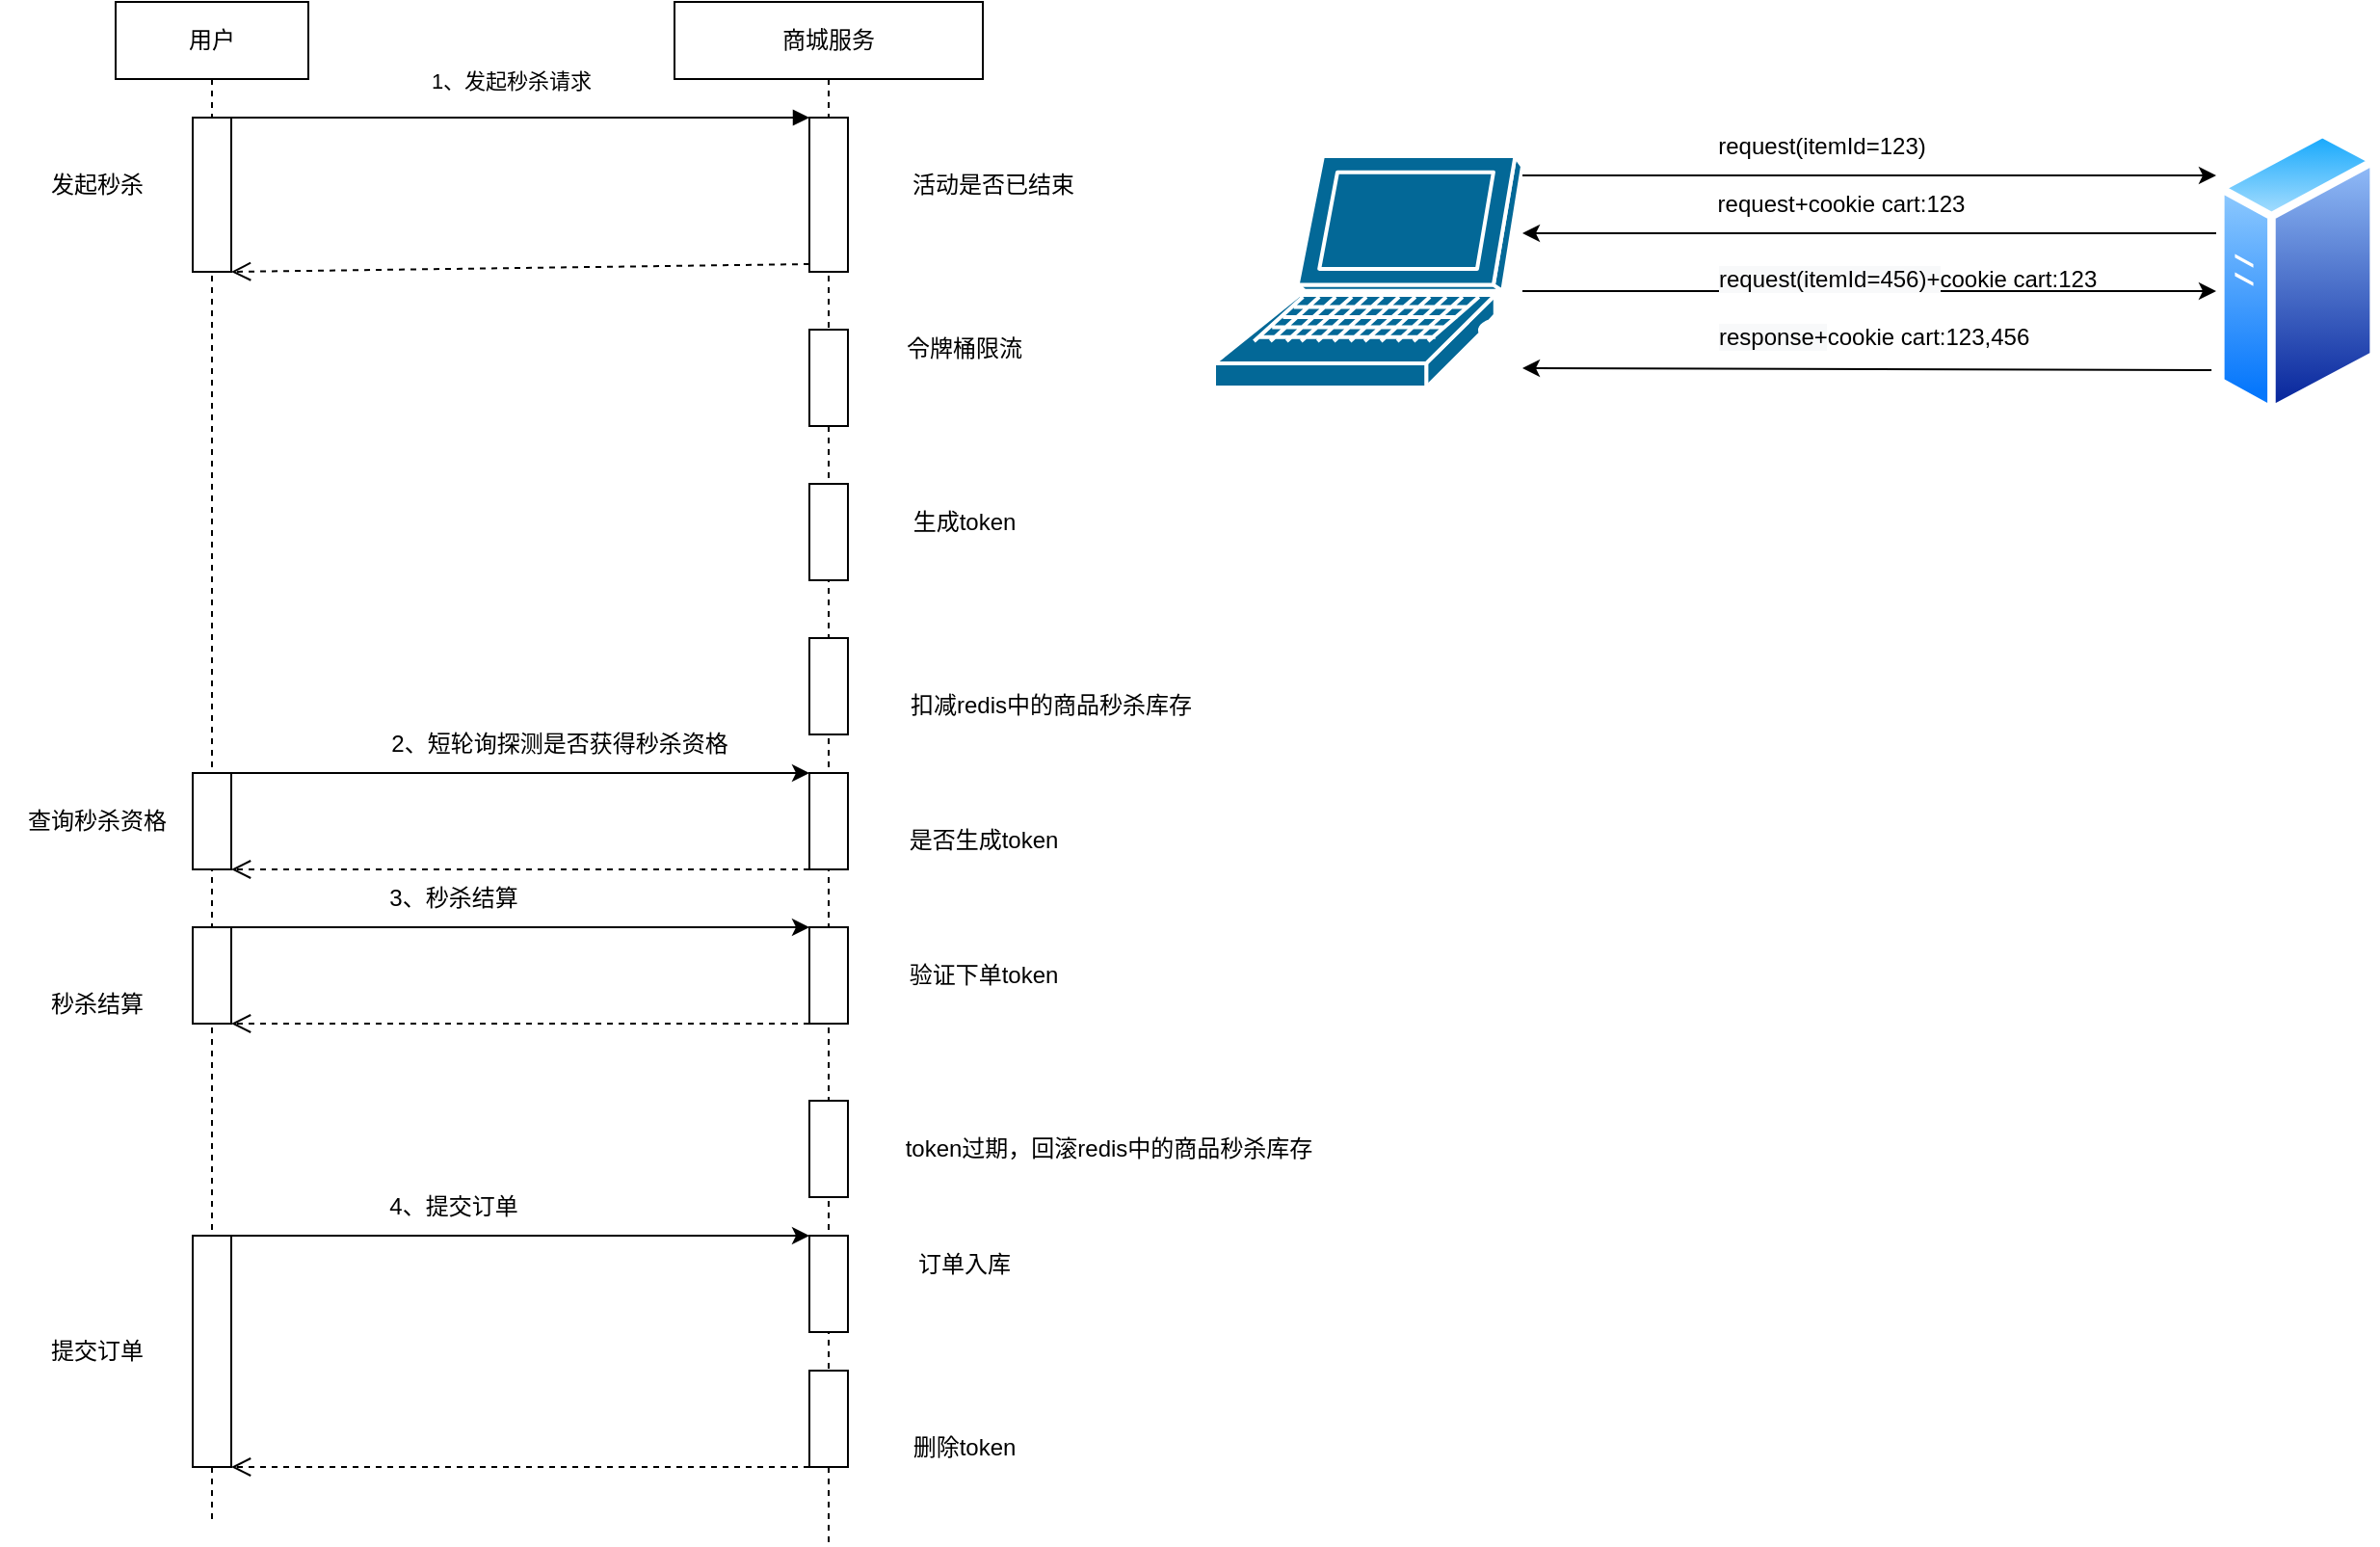 <mxfile version="20.6.2" type="github">
  <diagram id="4Y32ba66QtfCY48dSmAX" name="第 1 页">
    <mxGraphModel dx="992" dy="579" grid="1" gridSize="10" guides="1" tooltips="1" connect="1" arrows="1" fold="1" page="1" pageScale="1" pageWidth="3300" pageHeight="4681" math="0" shadow="0">
      <root>
        <mxCell id="0" />
        <mxCell id="1" parent="0" />
        <mxCell id="ReLC726yvotE5dXZ1UYB-1" value="用户" style="shape=umlLifeline;perimeter=lifelinePerimeter;whiteSpace=wrap;html=1;container=1;collapsible=0;recursiveResize=0;outlineConnect=0;" parent="1" vertex="1">
          <mxGeometry x="210" y="60" width="100" height="790" as="geometry" />
        </mxCell>
        <mxCell id="NoOIE4BbJ2oG4agebCFr-31" value="" style="rounded=0;whiteSpace=wrap;html=1;" vertex="1" parent="ReLC726yvotE5dXZ1UYB-1">
          <mxGeometry x="40" y="400" width="20" height="50" as="geometry" />
        </mxCell>
        <mxCell id="NoOIE4BbJ2oG4agebCFr-33" value="" style="html=1;points=[];perimeter=orthogonalPerimeter;" vertex="1" parent="ReLC726yvotE5dXZ1UYB-1">
          <mxGeometry x="40" y="60" width="20" height="80" as="geometry" />
        </mxCell>
        <mxCell id="NoOIE4BbJ2oG4agebCFr-39" value="" style="rounded=0;whiteSpace=wrap;html=1;" vertex="1" parent="ReLC726yvotE5dXZ1UYB-1">
          <mxGeometry x="40" y="480" width="20" height="50" as="geometry" />
        </mxCell>
        <mxCell id="NoOIE4BbJ2oG4agebCFr-51" value="" style="rounded=0;whiteSpace=wrap;html=1;" vertex="1" parent="ReLC726yvotE5dXZ1UYB-1">
          <mxGeometry x="40" y="640" width="20" height="120" as="geometry" />
        </mxCell>
        <mxCell id="ReLC726yvotE5dXZ1UYB-2" value="商城服务" style="shape=umlLifeline;perimeter=lifelinePerimeter;whiteSpace=wrap;html=1;container=1;collapsible=0;recursiveResize=0;outlineConnect=0;" parent="1" vertex="1">
          <mxGeometry x="500" y="60" width="160" height="800" as="geometry" />
        </mxCell>
        <mxCell id="ReLC726yvotE5dXZ1UYB-3" value="" style="html=1;points=[];perimeter=orthogonalPerimeter;" parent="ReLC726yvotE5dXZ1UYB-2" vertex="1">
          <mxGeometry x="70" y="60" width="20" height="80" as="geometry" />
        </mxCell>
        <mxCell id="NoOIE4BbJ2oG4agebCFr-23" value="" style="rounded=0;whiteSpace=wrap;html=1;" vertex="1" parent="ReLC726yvotE5dXZ1UYB-2">
          <mxGeometry x="70" y="170" width="20" height="50" as="geometry" />
        </mxCell>
        <mxCell id="NoOIE4BbJ2oG4agebCFr-25" value="" style="rounded=0;whiteSpace=wrap;html=1;" vertex="1" parent="ReLC726yvotE5dXZ1UYB-2">
          <mxGeometry x="70" y="250" width="20" height="50" as="geometry" />
        </mxCell>
        <mxCell id="NoOIE4BbJ2oG4agebCFr-27" value="" style="rounded=0;whiteSpace=wrap;html=1;" vertex="1" parent="ReLC726yvotE5dXZ1UYB-2">
          <mxGeometry x="70" y="330" width="20" height="50" as="geometry" />
        </mxCell>
        <mxCell id="NoOIE4BbJ2oG4agebCFr-29" value="" style="rounded=0;whiteSpace=wrap;html=1;" vertex="1" parent="ReLC726yvotE5dXZ1UYB-2">
          <mxGeometry x="70" y="400" width="20" height="50" as="geometry" />
        </mxCell>
        <mxCell id="NoOIE4BbJ2oG4agebCFr-40" value="" style="rounded=0;whiteSpace=wrap;html=1;" vertex="1" parent="ReLC726yvotE5dXZ1UYB-2">
          <mxGeometry x="70" y="480" width="20" height="50" as="geometry" />
        </mxCell>
        <mxCell id="NoOIE4BbJ2oG4agebCFr-47" value="" style="rounded=0;whiteSpace=wrap;html=1;" vertex="1" parent="ReLC726yvotE5dXZ1UYB-2">
          <mxGeometry x="70" y="570" width="20" height="50" as="geometry" />
        </mxCell>
        <mxCell id="NoOIE4BbJ2oG4agebCFr-50" value="" style="rounded=0;whiteSpace=wrap;html=1;" vertex="1" parent="ReLC726yvotE5dXZ1UYB-2">
          <mxGeometry x="70" y="710" width="20" height="50" as="geometry" />
        </mxCell>
        <mxCell id="NoOIE4BbJ2oG4agebCFr-49" value="" style="rounded=0;whiteSpace=wrap;html=1;" vertex="1" parent="ReLC726yvotE5dXZ1UYB-2">
          <mxGeometry x="70" y="640" width="20" height="50" as="geometry" />
        </mxCell>
        <mxCell id="ReLC726yvotE5dXZ1UYB-4" value="1、发起秒杀请求" style="html=1;verticalAlign=bottom;endArrow=block;entryX=0;entryY=0;rounded=0;" parent="1" target="ReLC726yvotE5dXZ1UYB-3" edge="1">
          <mxGeometry x="-0.033" y="10" relative="1" as="geometry">
            <mxPoint x="270" y="120" as="sourcePoint" />
            <Array as="points">
              <mxPoint x="410" y="120" />
            </Array>
            <mxPoint as="offset" />
          </mxGeometry>
        </mxCell>
        <mxCell id="ReLC726yvotE5dXZ1UYB-5" value="" style="html=1;verticalAlign=bottom;endArrow=open;dashed=1;endSize=8;exitX=0;exitY=0.95;rounded=0;" parent="1" source="ReLC726yvotE5dXZ1UYB-3" edge="1">
          <mxGeometry x="-0.137" y="-38" relative="1" as="geometry">
            <mxPoint x="270" y="200" as="targetPoint" />
            <mxPoint as="offset" />
          </mxGeometry>
        </mxCell>
        <mxCell id="ReLC726yvotE5dXZ1UYB-6" value="" style="shape=mxgraph.cisco.computers_and_peripherals.laptop;sketch=0;html=1;pointerEvents=1;dashed=0;fillColor=#036897;strokeColor=#ffffff;strokeWidth=2;verticalLabelPosition=bottom;verticalAlign=top;align=center;outlineConnect=0;" parent="1" vertex="1">
          <mxGeometry x="780" y="140" width="160" height="120" as="geometry" />
        </mxCell>
        <mxCell id="ReLC726yvotE5dXZ1UYB-7" value="" style="aspect=fixed;perimeter=ellipsePerimeter;html=1;align=center;shadow=0;dashed=0;spacingTop=3;image;image=img/lib/active_directory/generic_server.svg;" parent="1" vertex="1">
          <mxGeometry x="1300" y="125" width="84" height="150" as="geometry" />
        </mxCell>
        <mxCell id="NoOIE4BbJ2oG4agebCFr-5" value="" style="endArrow=classic;html=1;rounded=0;" edge="1" parent="1">
          <mxGeometry relative="1" as="geometry">
            <mxPoint x="940" y="150" as="sourcePoint" />
            <mxPoint x="1300" y="150" as="targetPoint" />
          </mxGeometry>
        </mxCell>
        <mxCell id="NoOIE4BbJ2oG4agebCFr-10" value="" style="endArrow=classic;html=1;rounded=0;" edge="1" parent="1">
          <mxGeometry relative="1" as="geometry">
            <mxPoint x="1300" y="180" as="sourcePoint" />
            <mxPoint x="940" y="180" as="targetPoint" />
          </mxGeometry>
        </mxCell>
        <mxCell id="NoOIE4BbJ2oG4agebCFr-12" value="" style="endArrow=classic;html=1;rounded=0;" edge="1" parent="1">
          <mxGeometry relative="1" as="geometry">
            <mxPoint x="940" y="210" as="sourcePoint" />
            <mxPoint x="1300" y="210" as="targetPoint" />
          </mxGeometry>
        </mxCell>
        <mxCell id="NoOIE4BbJ2oG4agebCFr-14" value="" style="endArrow=classic;html=1;rounded=0;exitX=-0.029;exitY=0.84;exitDx=0;exitDy=0;exitPerimeter=0;" edge="1" parent="1" source="ReLC726yvotE5dXZ1UYB-7">
          <mxGeometry relative="1" as="geometry">
            <mxPoint x="1290" y="250" as="sourcePoint" />
            <mxPoint x="940" y="250" as="targetPoint" />
          </mxGeometry>
        </mxCell>
        <mxCell id="NoOIE4BbJ2oG4agebCFr-16" value="request(itemId=123)" style="text;html=1;align=center;verticalAlign=middle;resizable=0;points=[];autosize=1;strokeColor=none;fillColor=none;" vertex="1" parent="1">
          <mxGeometry x="1030" y="120" width="130" height="30" as="geometry" />
        </mxCell>
        <mxCell id="NoOIE4BbJ2oG4agebCFr-17" value="request+cookie cart:123" style="text;html=1;align=center;verticalAlign=middle;resizable=0;points=[];autosize=1;strokeColor=none;fillColor=none;" vertex="1" parent="1">
          <mxGeometry x="1030" y="150" width="150" height="30" as="geometry" />
        </mxCell>
        <mxCell id="NoOIE4BbJ2oG4agebCFr-18" value="&lt;span style=&quot;color: rgb(0, 0, 0); font-family: Helvetica; font-size: 12px; font-style: normal; font-variant-ligatures: normal; font-variant-caps: normal; font-weight: 400; letter-spacing: normal; orphans: 2; text-align: center; text-indent: 0px; text-transform: none; widows: 2; word-spacing: 0px; -webkit-text-stroke-width: 0px; background-color: rgb(248, 249, 250); text-decoration-thickness: initial; text-decoration-style: initial; text-decoration-color: initial; float: none; display: inline !important;&quot;&gt;request(itemId=456)+&lt;/span&gt;&lt;span style=&quot;text-align: center;&quot;&gt;cookie cart:123&lt;/span&gt;" style="text;whiteSpace=wrap;html=1;" vertex="1" parent="1">
          <mxGeometry x="1040" y="190" width="230" height="40" as="geometry" />
        </mxCell>
        <mxCell id="NoOIE4BbJ2oG4agebCFr-21" value="&lt;span style=&quot;color: rgb(0, 0, 0); font-family: Helvetica; font-size: 12px; font-style: normal; font-variant-ligatures: normal; font-variant-caps: normal; font-weight: 400; letter-spacing: normal; orphans: 2; text-align: center; text-indent: 0px; text-transform: none; widows: 2; word-spacing: 0px; -webkit-text-stroke-width: 0px; background-color: rgb(248, 249, 250); text-decoration-thickness: initial; text-decoration-style: initial; text-decoration-color: initial; float: none; display: inline !important;&quot;&gt;response+&lt;/span&gt;&lt;span style=&quot;text-align: center;&quot;&gt;cookie cart:123,456&lt;/span&gt;" style="text;whiteSpace=wrap;html=1;" vertex="1" parent="1">
          <mxGeometry x="1040" y="220" width="230" height="40" as="geometry" />
        </mxCell>
        <mxCell id="NoOIE4BbJ2oG4agebCFr-22" value="活动是否已结束" style="text;html=1;align=center;verticalAlign=middle;resizable=0;points=[];autosize=1;strokeColor=none;fillColor=none;" vertex="1" parent="1">
          <mxGeometry x="610" y="140" width="110" height="30" as="geometry" />
        </mxCell>
        <mxCell id="NoOIE4BbJ2oG4agebCFr-24" value="令牌桶限流" style="text;html=1;align=center;verticalAlign=middle;resizable=0;points=[];autosize=1;strokeColor=none;fillColor=none;" vertex="1" parent="1">
          <mxGeometry x="610" y="225" width="80" height="30" as="geometry" />
        </mxCell>
        <mxCell id="NoOIE4BbJ2oG4agebCFr-26" value="生成token" style="text;html=1;align=center;verticalAlign=middle;resizable=0;points=[];autosize=1;strokeColor=none;fillColor=none;" vertex="1" parent="1">
          <mxGeometry x="610" y="315" width="80" height="30" as="geometry" />
        </mxCell>
        <mxCell id="NoOIE4BbJ2oG4agebCFr-28" value="扣减redis中的商品秒杀库存" style="text;html=1;align=center;verticalAlign=middle;resizable=0;points=[];autosize=1;strokeColor=none;fillColor=none;" vertex="1" parent="1">
          <mxGeometry x="610" y="410" width="170" height="30" as="geometry" />
        </mxCell>
        <mxCell id="NoOIE4BbJ2oG4agebCFr-30" value="是否生成token" style="text;html=1;align=center;verticalAlign=middle;resizable=0;points=[];autosize=1;strokeColor=none;fillColor=none;" vertex="1" parent="1">
          <mxGeometry x="610" y="480" width="100" height="30" as="geometry" />
        </mxCell>
        <mxCell id="NoOIE4BbJ2oG4agebCFr-32" value="" style="endArrow=classic;html=1;rounded=0;exitX=1;exitY=0;exitDx=0;exitDy=0;" edge="1" parent="1" source="NoOIE4BbJ2oG4agebCFr-31">
          <mxGeometry width="50" height="50" relative="1" as="geometry">
            <mxPoint x="400" y="500" as="sourcePoint" />
            <mxPoint x="570" y="460" as="targetPoint" />
          </mxGeometry>
        </mxCell>
        <mxCell id="NoOIE4BbJ2oG4agebCFr-34" value="2、短轮询探测是否获得秒杀资格" style="text;html=1;align=center;verticalAlign=middle;resizable=0;points=[];autosize=1;strokeColor=none;fillColor=none;" vertex="1" parent="1">
          <mxGeometry x="340" y="430" width="200" height="30" as="geometry" />
        </mxCell>
        <mxCell id="NoOIE4BbJ2oG4agebCFr-36" value="" style="html=1;verticalAlign=bottom;endArrow=open;dashed=1;endSize=8;rounded=0;exitX=0;exitY=1;exitDx=0;exitDy=0;entryX=1;entryY=1;entryDx=0;entryDy=0;" edge="1" parent="1" source="NoOIE4BbJ2oG4agebCFr-29" target="NoOIE4BbJ2oG4agebCFr-31">
          <mxGeometry x="-0.137" y="-38" relative="1" as="geometry">
            <mxPoint x="280" y="210" as="targetPoint" />
            <mxPoint x="490" y="370" as="sourcePoint" />
            <mxPoint as="offset" />
            <Array as="points" />
          </mxGeometry>
        </mxCell>
        <mxCell id="NoOIE4BbJ2oG4agebCFr-37" value="发起秒杀" style="text;html=1;align=center;verticalAlign=middle;resizable=0;points=[];autosize=1;strokeColor=none;fillColor=none;" vertex="1" parent="1">
          <mxGeometry x="165" y="140" width="70" height="30" as="geometry" />
        </mxCell>
        <mxCell id="NoOIE4BbJ2oG4agebCFr-38" value="查询秒杀资格" style="text;html=1;align=center;verticalAlign=middle;resizable=0;points=[];autosize=1;strokeColor=none;fillColor=none;" vertex="1" parent="1">
          <mxGeometry x="150" y="470" width="100" height="30" as="geometry" />
        </mxCell>
        <mxCell id="NoOIE4BbJ2oG4agebCFr-41" value="" style="endArrow=classic;html=1;rounded=0;exitX=1;exitY=0;exitDx=0;exitDy=0;entryX=0;entryY=0;entryDx=0;entryDy=0;" edge="1" parent="1" source="NoOIE4BbJ2oG4agebCFr-39" target="NoOIE4BbJ2oG4agebCFr-40">
          <mxGeometry width="50" height="50" relative="1" as="geometry">
            <mxPoint x="410" y="510" as="sourcePoint" />
            <mxPoint x="580" y="470" as="targetPoint" />
          </mxGeometry>
        </mxCell>
        <mxCell id="NoOIE4BbJ2oG4agebCFr-42" value="" style="html=1;verticalAlign=bottom;endArrow=open;dashed=1;endSize=8;rounded=0;exitX=0;exitY=1;exitDx=0;exitDy=0;entryX=1;entryY=1;entryDx=0;entryDy=0;" edge="1" parent="1" source="NoOIE4BbJ2oG4agebCFr-40" target="NoOIE4BbJ2oG4agebCFr-39">
          <mxGeometry x="-0.137" y="-38" relative="1" as="geometry">
            <mxPoint x="290" y="220" as="targetPoint" />
            <mxPoint x="500" y="380" as="sourcePoint" />
            <mxPoint as="offset" />
            <Array as="points" />
          </mxGeometry>
        </mxCell>
        <mxCell id="NoOIE4BbJ2oG4agebCFr-44" value="秒杀结算" style="text;html=1;align=center;verticalAlign=middle;resizable=0;points=[];autosize=1;strokeColor=none;fillColor=none;" vertex="1" parent="1">
          <mxGeometry x="165" y="565" width="70" height="30" as="geometry" />
        </mxCell>
        <mxCell id="NoOIE4BbJ2oG4agebCFr-45" value="3、秒杀结算" style="text;html=1;align=center;verticalAlign=middle;resizable=0;points=[];autosize=1;strokeColor=none;fillColor=none;" vertex="1" parent="1">
          <mxGeometry x="340" y="510" width="90" height="30" as="geometry" />
        </mxCell>
        <mxCell id="NoOIE4BbJ2oG4agebCFr-46" value="验证下单token" style="text;html=1;align=center;verticalAlign=middle;resizable=0;points=[];autosize=1;strokeColor=none;fillColor=none;" vertex="1" parent="1">
          <mxGeometry x="610" y="550" width="100" height="30" as="geometry" />
        </mxCell>
        <mxCell id="NoOIE4BbJ2oG4agebCFr-48" value="token过期，回滚redis中的商品秒杀库存" style="text;html=1;align=center;verticalAlign=middle;resizable=0;points=[];autosize=1;strokeColor=none;fillColor=none;" vertex="1" parent="1">
          <mxGeometry x="610" y="640" width="230" height="30" as="geometry" />
        </mxCell>
        <mxCell id="NoOIE4BbJ2oG4agebCFr-52" value="" style="endArrow=classic;html=1;rounded=0;exitX=1;exitY=0;exitDx=0;exitDy=0;" edge="1" parent="1" source="NoOIE4BbJ2oG4agebCFr-51">
          <mxGeometry width="50" height="50" relative="1" as="geometry">
            <mxPoint x="330" y="770" as="sourcePoint" />
            <mxPoint x="570" y="700" as="targetPoint" />
          </mxGeometry>
        </mxCell>
        <mxCell id="NoOIE4BbJ2oG4agebCFr-53" value="4、提交订单" style="text;html=1;align=center;verticalAlign=middle;resizable=0;points=[];autosize=1;strokeColor=none;fillColor=none;" vertex="1" parent="1">
          <mxGeometry x="340" y="670" width="90" height="30" as="geometry" />
        </mxCell>
        <mxCell id="NoOIE4BbJ2oG4agebCFr-54" value="订单入库" style="text;html=1;align=center;verticalAlign=middle;resizable=0;points=[];autosize=1;strokeColor=none;fillColor=none;" vertex="1" parent="1">
          <mxGeometry x="615" y="700" width="70" height="30" as="geometry" />
        </mxCell>
        <mxCell id="NoOIE4BbJ2oG4agebCFr-55" value="删除token" style="text;html=1;align=center;verticalAlign=middle;resizable=0;points=[];autosize=1;strokeColor=none;fillColor=none;" vertex="1" parent="1">
          <mxGeometry x="610" y="795" width="80" height="30" as="geometry" />
        </mxCell>
        <mxCell id="NoOIE4BbJ2oG4agebCFr-56" value="提交订单" style="text;html=1;align=center;verticalAlign=middle;resizable=0;points=[];autosize=1;strokeColor=none;fillColor=none;" vertex="1" parent="1">
          <mxGeometry x="165" y="745" width="70" height="30" as="geometry" />
        </mxCell>
        <mxCell id="NoOIE4BbJ2oG4agebCFr-57" value="" style="html=1;verticalAlign=bottom;endArrow=open;dashed=1;endSize=8;rounded=0;exitX=0;exitY=1;exitDx=0;exitDy=0;" edge="1" parent="1" source="NoOIE4BbJ2oG4agebCFr-50">
          <mxGeometry x="-0.137" y="-38" relative="1" as="geometry">
            <mxPoint x="270" y="820" as="targetPoint" />
            <mxPoint x="580" y="600" as="sourcePoint" />
            <mxPoint as="offset" />
            <Array as="points" />
          </mxGeometry>
        </mxCell>
      </root>
    </mxGraphModel>
  </diagram>
</mxfile>
